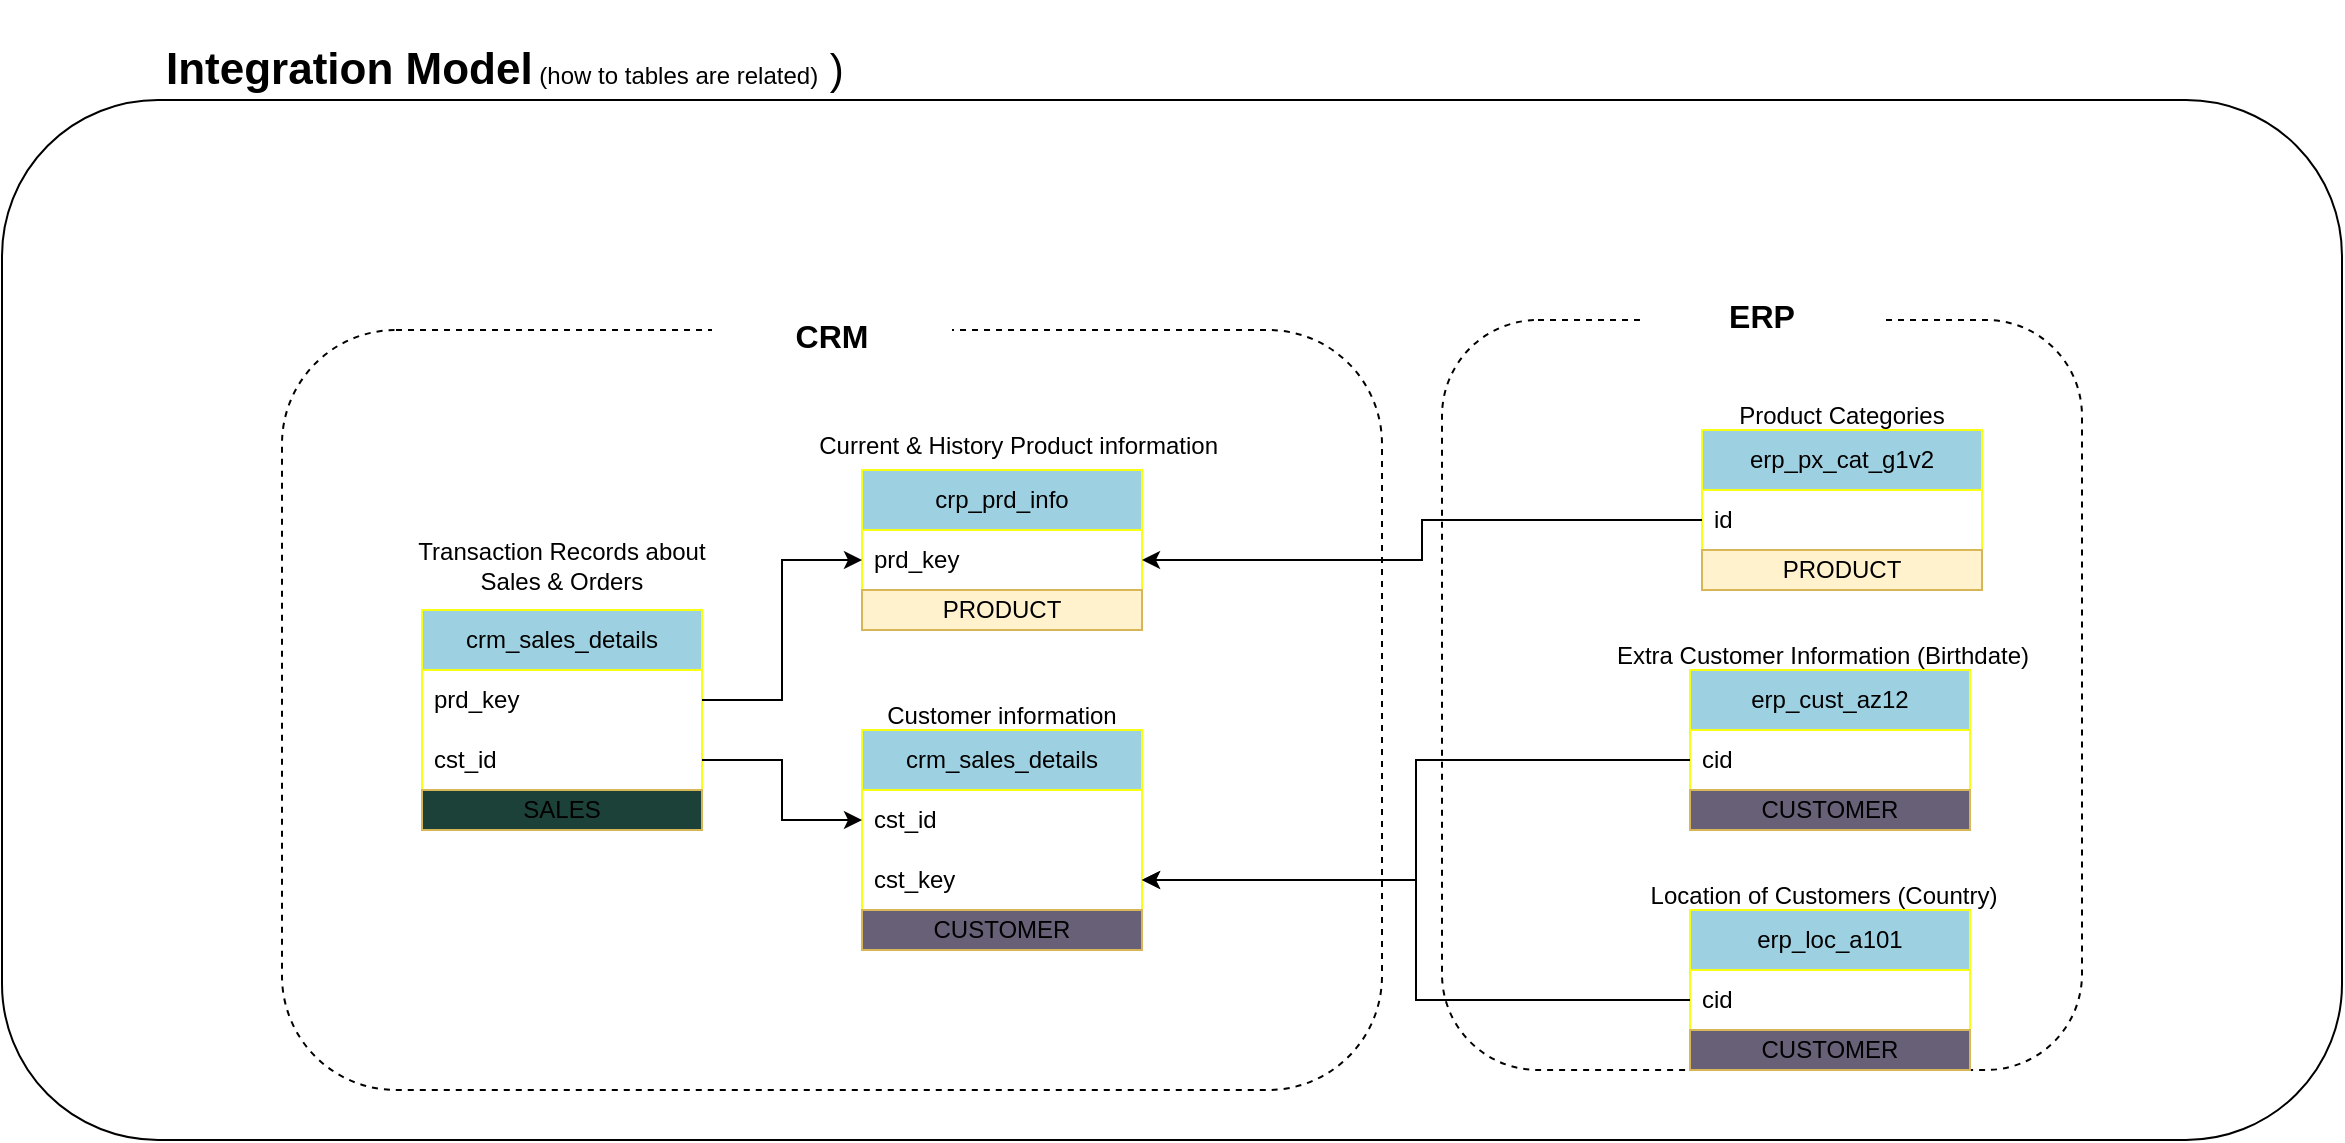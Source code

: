 <mxfile version="26.2.15">
  <diagram name="Page-1" id="8JEwI1wuhL2w6UstZUU_">
    <mxGraphModel dx="2253" dy="841" grid="1" gridSize="10" guides="1" tooltips="1" connect="1" arrows="1" fold="1" page="1" pageScale="1" pageWidth="827" pageHeight="1169" math="0" shadow="0">
      <root>
        <mxCell id="0" />
        <mxCell id="1" parent="0" />
        <mxCell id="Mq1glV6xn069CqVGfWxB-1" value="&lt;font style=&quot;&quot;&gt;&lt;b style=&quot;font-size: 22px;&quot;&gt;Integration Model&lt;/b&gt;&lt;b&gt;&lt;font&gt; &lt;/font&gt;&lt;/b&gt;&lt;span&gt;&lt;font style=&quot;&quot;&gt;&lt;font&gt;(how to tables are related)&lt;/font&gt;&lt;span style=&quot;font-size: 21px;&quot;&gt; )&lt;/span&gt;&lt;/font&gt;&lt;/span&gt;&lt;/font&gt;" style="text;html=1;align=left;verticalAlign=middle;whiteSpace=wrap;rounded=0;" parent="1" vertex="1">
          <mxGeometry x="-350" y="40" width="390" height="70" as="geometry" />
        </mxCell>
        <mxCell id="Mq1glV6xn069CqVGfWxB-2" value="&lt;font style=&quot;color: rgb(0, 0, 0);&quot;&gt;crm_sales_details&lt;/font&gt;" style="swimlane;fontStyle=0;childLayout=stackLayout;horizontal=1;startSize=30;horizontalStack=0;resizeParent=1;resizeParentMax=0;resizeLast=0;collapsible=1;marginBottom=0;whiteSpace=wrap;html=1;fillColor=#9DD1E2;fontColor=#ffffff;strokeColor=#F7FF12;" parent="1" vertex="1">
          <mxGeometry x="-220" y="345" width="140" height="90" as="geometry" />
        </mxCell>
        <mxCell id="Mq1glV6xn069CqVGfWxB-6" value="prd_key" style="text;strokeColor=none;fillColor=none;align=left;verticalAlign=middle;spacingLeft=4;spacingRight=4;overflow=hidden;points=[[0,0.5],[1,0.5]];portConstraint=eastwest;rotatable=0;whiteSpace=wrap;html=1;" parent="Mq1glV6xn069CqVGfWxB-2" vertex="1">
          <mxGeometry y="30" width="140" height="30" as="geometry" />
        </mxCell>
        <mxCell id="Mq1glV6xn069CqVGfWxB-3" value="cst_id" style="text;strokeColor=none;fillColor=none;align=left;verticalAlign=middle;spacingLeft=4;spacingRight=4;overflow=hidden;points=[[0,0.5],[1,0.5]];portConstraint=eastwest;rotatable=0;whiteSpace=wrap;html=1;" parent="Mq1glV6xn069CqVGfWxB-2" vertex="1">
          <mxGeometry y="60" width="140" height="30" as="geometry" />
        </mxCell>
        <mxCell id="Mq1glV6xn069CqVGfWxB-7" value="&lt;font style=&quot;color: rgb(0, 0, 0);&quot;&gt;crp_prd_info&lt;/font&gt;" style="swimlane;fontStyle=0;childLayout=stackLayout;horizontal=1;startSize=30;horizontalStack=0;resizeParent=1;resizeParentMax=0;resizeLast=0;collapsible=1;marginBottom=0;whiteSpace=wrap;html=1;fillColor=#9DD1E2;fontColor=#ffffff;strokeColor=#F7FF12;" parent="1" vertex="1">
          <mxGeometry y="275" width="140" height="60" as="geometry" />
        </mxCell>
        <mxCell id="Mq1glV6xn069CqVGfWxB-8" value="prd_key" style="text;strokeColor=none;fillColor=none;align=left;verticalAlign=middle;spacingLeft=4;spacingRight=4;overflow=hidden;points=[[0,0.5],[1,0.5]];portConstraint=eastwest;rotatable=0;whiteSpace=wrap;html=1;" parent="Mq1glV6xn069CqVGfWxB-7" vertex="1">
          <mxGeometry y="30" width="140" height="30" as="geometry" />
        </mxCell>
        <mxCell id="Mq1glV6xn069CqVGfWxB-10" value="&lt;font style=&quot;color: rgb(0, 0, 0);&quot;&gt;crm_sales_details&lt;/font&gt;" style="swimlane;fontStyle=0;childLayout=stackLayout;horizontal=1;startSize=30;horizontalStack=0;resizeParent=1;resizeParentMax=0;resizeLast=0;collapsible=1;marginBottom=0;whiteSpace=wrap;html=1;fillColor=#9DD1E2;fontColor=#ffffff;strokeColor=#F7FF12;" parent="1" vertex="1">
          <mxGeometry y="405" width="140" height="90" as="geometry" />
        </mxCell>
        <mxCell id="Mq1glV6xn069CqVGfWxB-11" value="cst_id" style="text;strokeColor=none;fillColor=none;align=left;verticalAlign=middle;spacingLeft=4;spacingRight=4;overflow=hidden;points=[[0,0.5],[1,0.5]];portConstraint=eastwest;rotatable=0;whiteSpace=wrap;html=1;" parent="Mq1glV6xn069CqVGfWxB-10" vertex="1">
          <mxGeometry y="30" width="140" height="30" as="geometry" />
        </mxCell>
        <mxCell id="Mq1glV6xn069CqVGfWxB-12" value="cst_key" style="text;strokeColor=none;fillColor=none;align=left;verticalAlign=middle;spacingLeft=4;spacingRight=4;overflow=hidden;points=[[0,0.5],[1,0.5]];portConstraint=eastwest;rotatable=0;whiteSpace=wrap;html=1;" parent="Mq1glV6xn069CqVGfWxB-10" vertex="1">
          <mxGeometry y="60" width="140" height="30" as="geometry" />
        </mxCell>
        <mxCell id="Mq1glV6xn069CqVGfWxB-13" value="&lt;font style=&quot;color: rgb(0, 0, 0);&quot;&gt;erp_px_cat_g1v2&lt;/font&gt;" style="swimlane;fontStyle=0;childLayout=stackLayout;horizontal=1;startSize=30;horizontalStack=0;resizeParent=1;resizeParentMax=0;resizeLast=0;collapsible=1;marginBottom=0;whiteSpace=wrap;html=1;fillColor=#9DD1E2;fontColor=#ffffff;strokeColor=#F7FF12;" parent="1" vertex="1">
          <mxGeometry x="420" y="255" width="140" height="60" as="geometry" />
        </mxCell>
        <mxCell id="Mq1glV6xn069CqVGfWxB-14" value="id" style="text;strokeColor=none;fillColor=none;align=left;verticalAlign=middle;spacingLeft=4;spacingRight=4;overflow=hidden;points=[[0,0.5],[1,0.5]];portConstraint=eastwest;rotatable=0;whiteSpace=wrap;html=1;" parent="Mq1glV6xn069CqVGfWxB-13" vertex="1">
          <mxGeometry y="30" width="140" height="30" as="geometry" />
        </mxCell>
        <mxCell id="Mq1glV6xn069CqVGfWxB-16" value="&lt;font style=&quot;color: rgb(0, 0, 0);&quot;&gt;erp_cust_az12&lt;/font&gt;" style="swimlane;fontStyle=0;childLayout=stackLayout;horizontal=1;startSize=30;horizontalStack=0;resizeParent=1;resizeParentMax=0;resizeLast=0;collapsible=1;marginBottom=0;whiteSpace=wrap;html=1;fillColor=#9DD1E2;fontColor=#ffffff;strokeColor=#F7FF12;" parent="1" vertex="1">
          <mxGeometry x="414" y="375" width="140" height="60" as="geometry" />
        </mxCell>
        <mxCell id="Mq1glV6xn069CqVGfWxB-17" value="cid" style="text;strokeColor=none;fillColor=none;align=left;verticalAlign=middle;spacingLeft=4;spacingRight=4;overflow=hidden;points=[[0,0.5],[1,0.5]];portConstraint=eastwest;rotatable=0;whiteSpace=wrap;html=1;" parent="Mq1glV6xn069CqVGfWxB-16" vertex="1">
          <mxGeometry y="30" width="140" height="30" as="geometry" />
        </mxCell>
        <mxCell id="Mq1glV6xn069CqVGfWxB-18" value="&lt;font style=&quot;color: rgb(0, 0, 0);&quot;&gt;erp_loc_a101&lt;/font&gt;" style="swimlane;fontStyle=0;childLayout=stackLayout;horizontal=1;startSize=30;horizontalStack=0;resizeParent=1;resizeParentMax=0;resizeLast=0;collapsible=1;marginBottom=0;whiteSpace=wrap;html=1;fillColor=#9DD1E2;fontColor=#ffffff;strokeColor=#F7FF12;" parent="1" vertex="1">
          <mxGeometry x="414" y="495" width="140" height="60" as="geometry" />
        </mxCell>
        <mxCell id="Mq1glV6xn069CqVGfWxB-19" value="cid" style="text;strokeColor=none;fillColor=none;align=left;verticalAlign=middle;spacingLeft=4;spacingRight=4;overflow=hidden;points=[[0,0.5],[1,0.5]];portConstraint=eastwest;rotatable=0;whiteSpace=wrap;html=1;" parent="Mq1glV6xn069CqVGfWxB-18" vertex="1">
          <mxGeometry y="30" width="140" height="30" as="geometry" />
        </mxCell>
        <mxCell id="Mq1glV6xn069CqVGfWxB-20" style="edgeStyle=orthogonalEdgeStyle;rounded=0;orthogonalLoop=1;jettySize=auto;html=1;entryX=0;entryY=0.5;entryDx=0;entryDy=0;" parent="1" source="Mq1glV6xn069CqVGfWxB-6" target="Mq1glV6xn069CqVGfWxB-8" edge="1">
          <mxGeometry relative="1" as="geometry" />
        </mxCell>
        <mxCell id="Mq1glV6xn069CqVGfWxB-22" style="edgeStyle=orthogonalEdgeStyle;rounded=0;orthogonalLoop=1;jettySize=auto;html=1;entryX=0;entryY=0.5;entryDx=0;entryDy=0;" parent="1" source="Mq1glV6xn069CqVGfWxB-3" target="Mq1glV6xn069CqVGfWxB-11" edge="1">
          <mxGeometry relative="1" as="geometry" />
        </mxCell>
        <mxCell id="Mq1glV6xn069CqVGfWxB-23" style="edgeStyle=orthogonalEdgeStyle;rounded=0;orthogonalLoop=1;jettySize=auto;html=1;entryX=1;entryY=0.5;entryDx=0;entryDy=0;" parent="1" source="Mq1glV6xn069CqVGfWxB-14" target="Mq1glV6xn069CqVGfWxB-8" edge="1">
          <mxGeometry relative="1" as="geometry" />
        </mxCell>
        <mxCell id="Mq1glV6xn069CqVGfWxB-24" style="edgeStyle=orthogonalEdgeStyle;rounded=0;orthogonalLoop=1;jettySize=auto;html=1;entryX=1;entryY=0.5;entryDx=0;entryDy=0;" parent="1" source="Mq1glV6xn069CqVGfWxB-17" target="Mq1glV6xn069CqVGfWxB-12" edge="1">
          <mxGeometry relative="1" as="geometry" />
        </mxCell>
        <mxCell id="Mq1glV6xn069CqVGfWxB-26" style="edgeStyle=orthogonalEdgeStyle;rounded=0;orthogonalLoop=1;jettySize=auto;html=1;entryX=1;entryY=0.5;entryDx=0;entryDy=0;" parent="1" source="Mq1glV6xn069CqVGfWxB-19" target="Mq1glV6xn069CqVGfWxB-12" edge="1">
          <mxGeometry relative="1" as="geometry" />
        </mxCell>
        <mxCell id="Mq1glV6xn069CqVGfWxB-27" value="" style="rounded=1;whiteSpace=wrap;html=1;fillColor=none;dashed=1;" parent="1" vertex="1">
          <mxGeometry x="-290" y="205" width="550" height="380" as="geometry" />
        </mxCell>
        <mxCell id="Mq1glV6xn069CqVGfWxB-28" value="" style="rounded=1;whiteSpace=wrap;html=1;fillColor=none;dashed=1;" parent="1" vertex="1">
          <mxGeometry x="290" y="200" width="320" height="375" as="geometry" />
        </mxCell>
        <mxCell id="Mq1glV6xn069CqVGfWxB-29" value="&lt;b&gt;&lt;font style=&quot;font-size: 16px;&quot;&gt;CRM&lt;/font&gt;&lt;/b&gt;" style="rounded=0;whiteSpace=wrap;html=1;strokeColor=none;" parent="1" vertex="1">
          <mxGeometry x="-75" y="190" width="120" height="35" as="geometry" />
        </mxCell>
        <mxCell id="Mq1glV6xn069CqVGfWxB-30" value="&lt;b&gt;&lt;font style=&quot;font-size: 16px;&quot;&gt;ERP&lt;/font&gt;&lt;/b&gt;" style="rounded=0;whiteSpace=wrap;html=1;strokeColor=none;" parent="1" vertex="1">
          <mxGeometry x="390" y="180" width="120" height="35" as="geometry" />
        </mxCell>
        <mxCell id="Mq1glV6xn069CqVGfWxB-31" value="Transaction Records about&lt;div&gt;Sales &amp;amp; Orders&lt;/div&gt;" style="text;html=1;align=center;verticalAlign=middle;whiteSpace=wrap;rounded=0;" parent="1" vertex="1">
          <mxGeometry x="-225" y="300" width="150" height="45" as="geometry" />
        </mxCell>
        <mxCell id="Mq1glV6xn069CqVGfWxB-32" value="Customer information" style="text;html=1;align=center;verticalAlign=middle;whiteSpace=wrap;rounded=0;" parent="1" vertex="1">
          <mxGeometry x="-5" y="375" width="150" height="45" as="geometry" />
        </mxCell>
        <mxCell id="Mq1glV6xn069CqVGfWxB-33" value="Current &amp;amp; History Product information&amp;nbsp;&lt;span style=&quot;color: rgba(0, 0, 0, 0); font-family: monospace; font-size: 0px; text-align: start; text-wrap-mode: nowrap;&quot;&gt;%3CmxGraphModel%3E%3Croot%3E%3CmxCell%20id%3D%220%22%2F%3E%3CmxCell%20id%3D%221%22%20parent%3D%220%22%2F%3E%3CmxCell%20id%3D%222%22%20value%3D%22Transaction%20Records%20about%26lt%3Bdiv%26gt%3BSales%20%26amp%3Bamp%3B%20Orders%26lt%3B%2Fdiv%26gt%3B%22%20style%3D%22text%3Bhtml%3D1%3Balign%3Dcenter%3BverticalAlign%3Dmiddle%3BwhiteSpace%3Dwrap%3Brounded%3D0%3B%22%20vertex%3D%221%22%20parent%3D%221%22%3E%3CmxGeometry%20x%3D%22-225%22%20y%3D%22205%22%20width%3D%22150%22%20height%3D%2245%22%20as%3D%22geometry%22%2F%3E%3C%2FmxCell%3E%3C%2Froot%3E%3C%2FmxGraphModel%3E&lt;/span&gt;" style="text;html=1;align=center;verticalAlign=middle;whiteSpace=wrap;rounded=0;" parent="1" vertex="1">
          <mxGeometry x="-50" y="240" width="260" height="45" as="geometry" />
        </mxCell>
        <mxCell id="Mq1glV6xn069CqVGfWxB-34" value="Product Categories" style="text;html=1;align=center;verticalAlign=middle;whiteSpace=wrap;rounded=0;" parent="1" vertex="1">
          <mxGeometry x="415" y="225" width="150" height="45" as="geometry" />
        </mxCell>
        <mxCell id="Mq1glV6xn069CqVGfWxB-35" value="Extra Customer Information (Birthdate)" style="text;html=1;align=center;verticalAlign=middle;whiteSpace=wrap;rounded=0;" parent="1" vertex="1">
          <mxGeometry x="345.25" y="345" width="271" height="45" as="geometry" />
        </mxCell>
        <mxCell id="Mq1glV6xn069CqVGfWxB-36" value="Location of Customers (Country)" style="text;html=1;align=center;verticalAlign=middle;whiteSpace=wrap;rounded=0;" parent="1" vertex="1">
          <mxGeometry x="390" y="470" width="181.5" height="35" as="geometry" />
        </mxCell>
        <mxCell id="Mq1glV6xn069CqVGfWxB-37" value="" style="rounded=1;whiteSpace=wrap;html=1;fillColor=none;" parent="1" vertex="1">
          <mxGeometry x="-430" y="90" width="1170" height="520" as="geometry" />
        </mxCell>
        <mxCell id="8LQl9nyMpGUoNpXnfof9-1" value="&lt;font style=&quot;color: rgb(0, 0, 0);&quot;&gt;PRODUCT&lt;/font&gt;" style="text;html=1;strokeColor=#d6b656;fillColor=#fff2cc;align=center;verticalAlign=middle;whiteSpace=wrap;overflow=hidden;" vertex="1" parent="1">
          <mxGeometry y="335" width="140" height="20" as="geometry" />
        </mxCell>
        <mxCell id="8LQl9nyMpGUoNpXnfof9-2" value="&lt;font style=&quot;color: rgb(0, 0, 0);&quot;&gt;PRODUCT&lt;/font&gt;" style="text;html=1;strokeColor=#d6b656;fillColor=#fff2cc;align=center;verticalAlign=middle;whiteSpace=wrap;overflow=hidden;" vertex="1" parent="1">
          <mxGeometry x="420" y="315" width="140" height="20" as="geometry" />
        </mxCell>
        <mxCell id="8LQl9nyMpGUoNpXnfof9-3" value="&lt;font style=&quot;color: rgb(0, 0, 0);&quot;&gt;CUSTOMER&lt;/font&gt;" style="text;html=1;strokeColor=#d6b656;fillColor=#676077;align=center;verticalAlign=middle;whiteSpace=wrap;overflow=hidden;" vertex="1" parent="1">
          <mxGeometry y="495" width="140" height="20" as="geometry" />
        </mxCell>
        <mxCell id="8LQl9nyMpGUoNpXnfof9-4" value="&lt;font style=&quot;color: rgb(0, 0, 0);&quot;&gt;CUSTOMER&lt;/font&gt;" style="text;html=1;strokeColor=#d6b656;fillColor=#676077;align=center;verticalAlign=middle;whiteSpace=wrap;overflow=hidden;" vertex="1" parent="1">
          <mxGeometry x="414" y="555" width="140" height="20" as="geometry" />
        </mxCell>
        <mxCell id="8LQl9nyMpGUoNpXnfof9-5" value="&lt;font style=&quot;color: rgb(0, 0, 0);&quot;&gt;CUSTOMER&lt;/font&gt;" style="text;html=1;strokeColor=#d6b656;fillColor=#676077;align=center;verticalAlign=middle;whiteSpace=wrap;overflow=hidden;" vertex="1" parent="1">
          <mxGeometry x="414" y="435" width="140" height="20" as="geometry" />
        </mxCell>
        <mxCell id="8LQl9nyMpGUoNpXnfof9-6" value="&lt;font style=&quot;color: rgb(0, 0, 0);&quot;&gt;SALES&lt;/font&gt;" style="text;html=1;strokeColor=#d6b656;fillColor=#1C4139;align=center;verticalAlign=middle;whiteSpace=wrap;overflow=hidden;" vertex="1" parent="1">
          <mxGeometry x="-220" y="435" width="140" height="20" as="geometry" />
        </mxCell>
      </root>
    </mxGraphModel>
  </diagram>
</mxfile>
